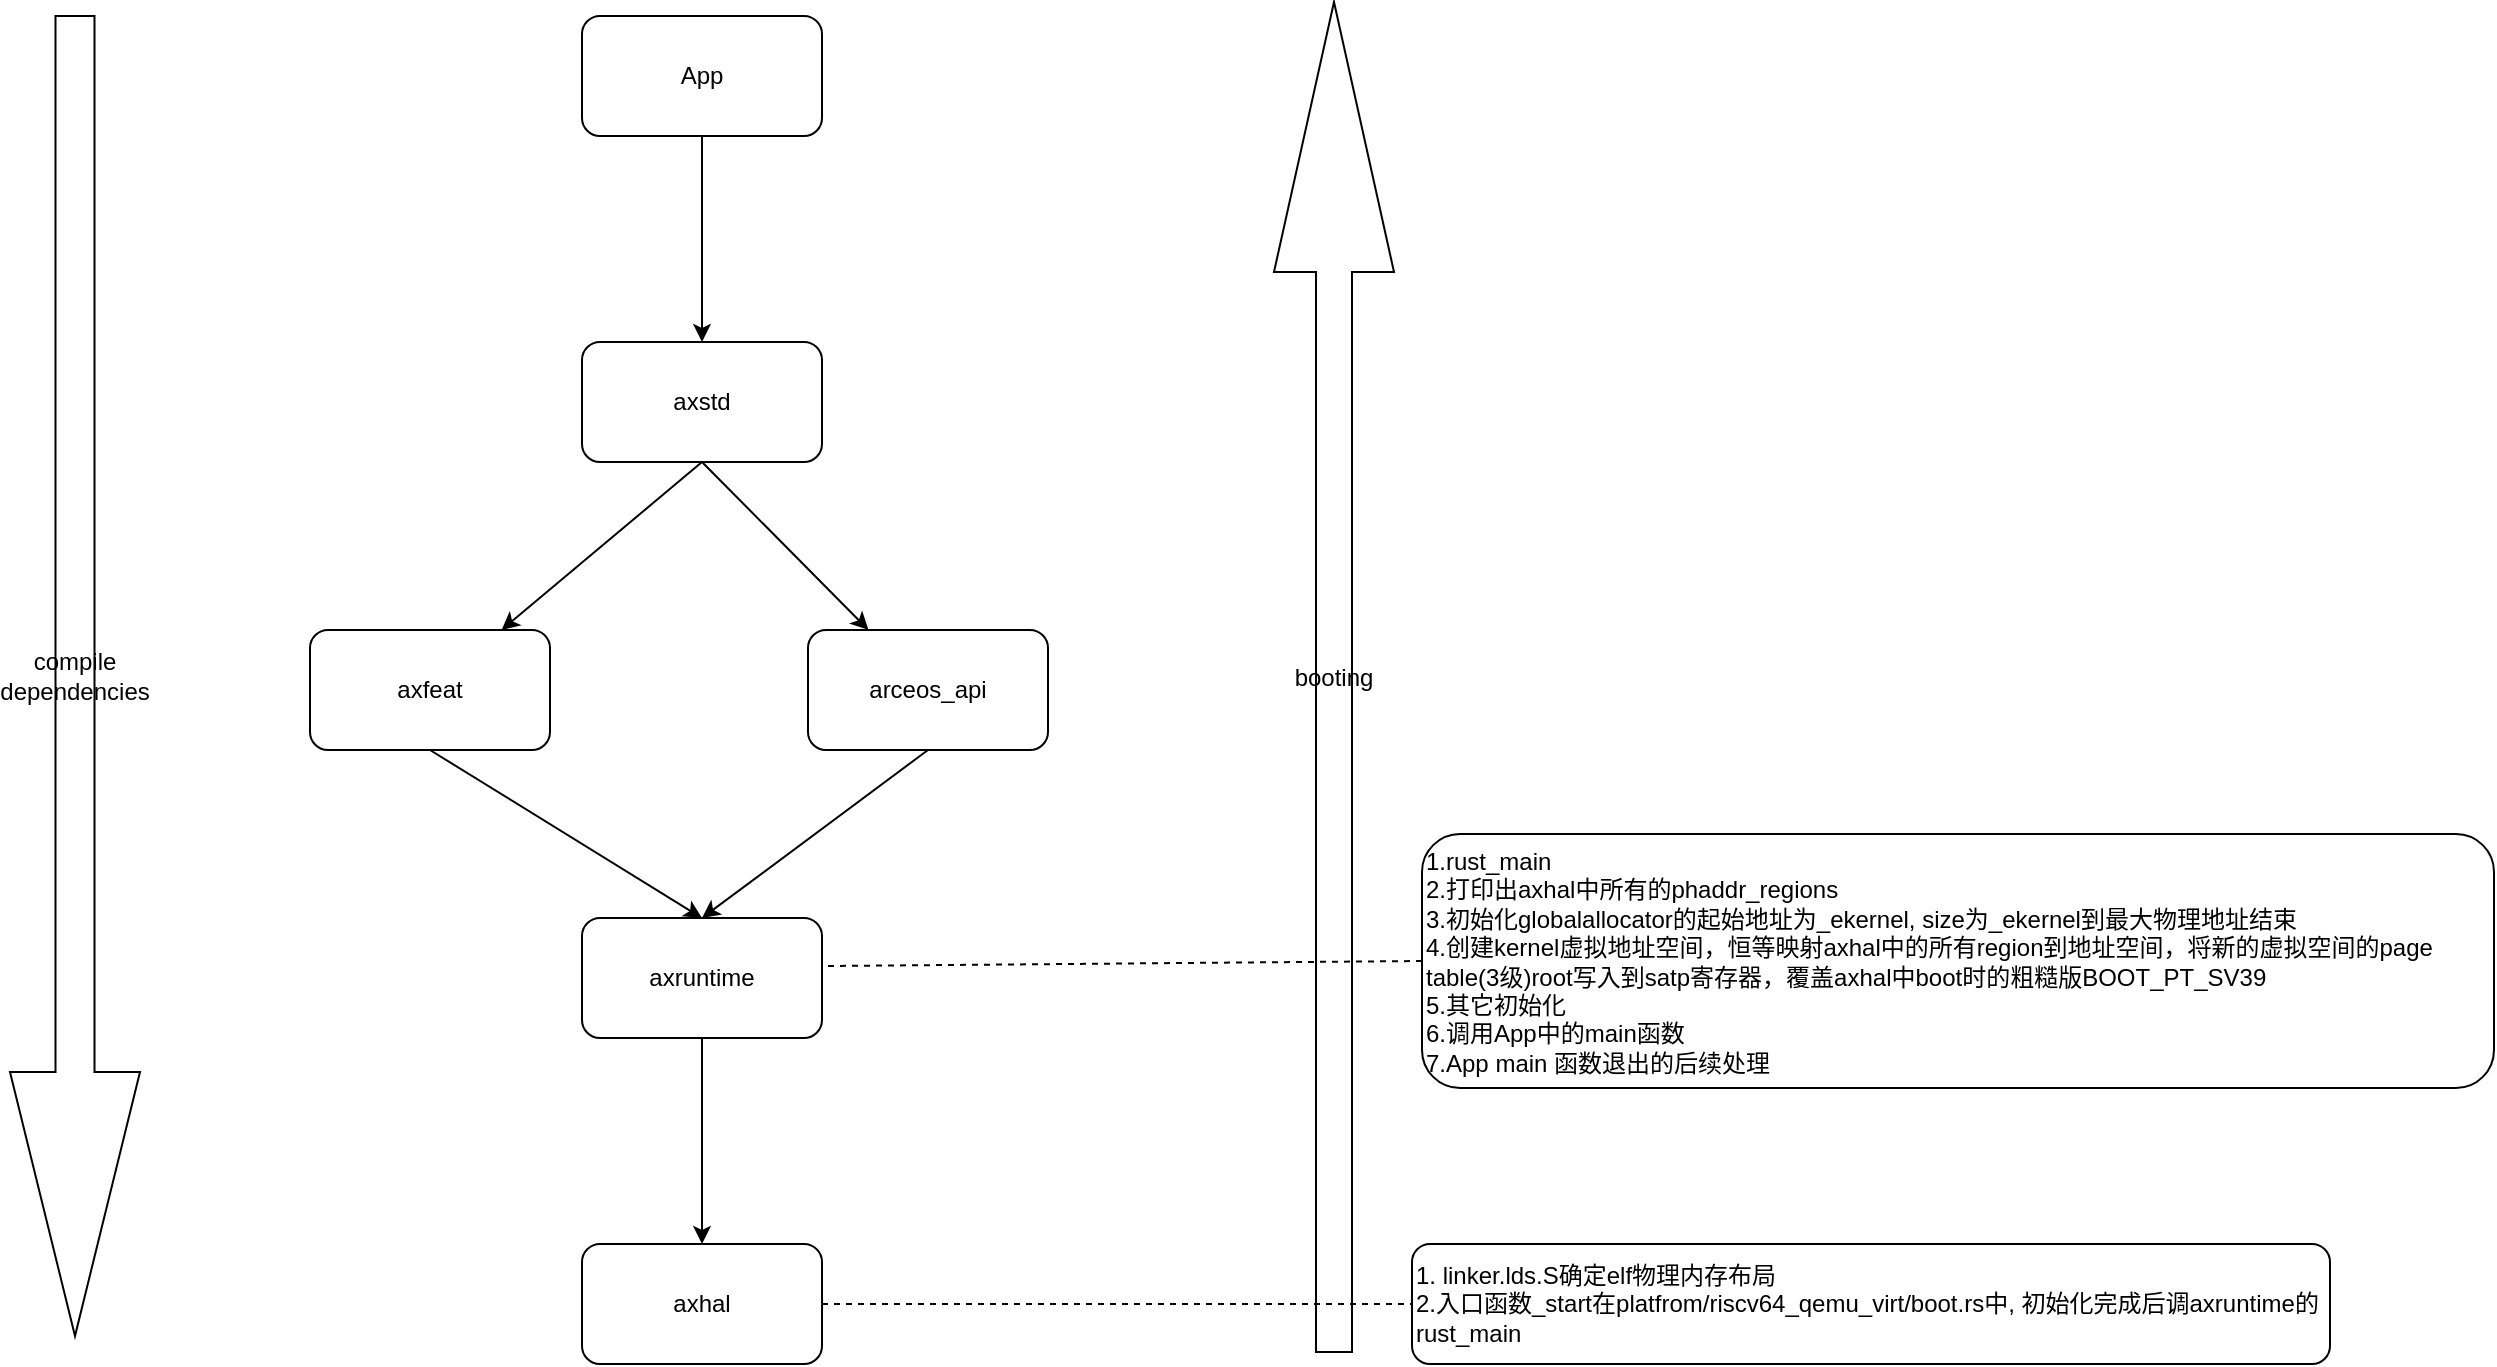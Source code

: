 <mxfile version="24.1.0" type="device">
  <diagram name="compile-boot-run" id="B1QgA41x7umtjb8jT5aA">
    <mxGraphModel dx="1418" dy="820" grid="0" gridSize="10" guides="1" tooltips="1" connect="1" arrows="1" fold="1" page="0" pageScale="1" pageWidth="827" pageHeight="1169" math="0" shadow="0">
      <root>
        <mxCell id="0" />
        <mxCell id="1" parent="0" />
        <mxCell id="VCimaqhqwFbfc0eMYyk4-9" style="edgeStyle=orthogonalEdgeStyle;rounded=0;orthogonalLoop=1;jettySize=auto;html=1;exitX=0.5;exitY=1;exitDx=0;exitDy=0;" edge="1" parent="1" source="VCimaqhqwFbfc0eMYyk4-1" target="VCimaqhqwFbfc0eMYyk4-2">
          <mxGeometry relative="1" as="geometry" />
        </mxCell>
        <mxCell id="VCimaqhqwFbfc0eMYyk4-1" value="App" style="rounded=1;whiteSpace=wrap;html=1;" vertex="1" parent="1">
          <mxGeometry x="383" y="193" width="120" height="60" as="geometry" />
        </mxCell>
        <mxCell id="VCimaqhqwFbfc0eMYyk4-10" style="rounded=0;orthogonalLoop=1;jettySize=auto;html=1;exitX=0.5;exitY=1;exitDx=0;exitDy=0;" edge="1" parent="1" source="VCimaqhqwFbfc0eMYyk4-2" target="VCimaqhqwFbfc0eMYyk4-3">
          <mxGeometry relative="1" as="geometry" />
        </mxCell>
        <mxCell id="VCimaqhqwFbfc0eMYyk4-11" style="rounded=0;orthogonalLoop=1;jettySize=auto;html=1;exitX=0.5;exitY=1;exitDx=0;exitDy=0;" edge="1" parent="1" source="VCimaqhqwFbfc0eMYyk4-2" target="VCimaqhqwFbfc0eMYyk4-4">
          <mxGeometry relative="1" as="geometry" />
        </mxCell>
        <mxCell id="VCimaqhqwFbfc0eMYyk4-2" value="axstd" style="rounded=1;whiteSpace=wrap;html=1;" vertex="1" parent="1">
          <mxGeometry x="383" y="356" width="120" height="60" as="geometry" />
        </mxCell>
        <mxCell id="VCimaqhqwFbfc0eMYyk4-12" style="rounded=0;orthogonalLoop=1;jettySize=auto;html=1;exitX=0.5;exitY=1;exitDx=0;exitDy=0;entryX=0.5;entryY=0;entryDx=0;entryDy=0;" edge="1" parent="1" source="VCimaqhqwFbfc0eMYyk4-3" target="VCimaqhqwFbfc0eMYyk4-5">
          <mxGeometry relative="1" as="geometry" />
        </mxCell>
        <mxCell id="VCimaqhqwFbfc0eMYyk4-3" value="axfeat" style="rounded=1;whiteSpace=wrap;html=1;" vertex="1" parent="1">
          <mxGeometry x="247" y="500" width="120" height="60" as="geometry" />
        </mxCell>
        <mxCell id="VCimaqhqwFbfc0eMYyk4-13" style="rounded=0;orthogonalLoop=1;jettySize=auto;html=1;exitX=0.5;exitY=1;exitDx=0;exitDy=0;entryX=0.5;entryY=0;entryDx=0;entryDy=0;" edge="1" parent="1" source="VCimaqhqwFbfc0eMYyk4-4" target="VCimaqhqwFbfc0eMYyk4-5">
          <mxGeometry relative="1" as="geometry" />
        </mxCell>
        <mxCell id="VCimaqhqwFbfc0eMYyk4-4" value="arceos_api" style="rounded=1;whiteSpace=wrap;html=1;" vertex="1" parent="1">
          <mxGeometry x="496" y="500" width="120" height="60" as="geometry" />
        </mxCell>
        <mxCell id="VCimaqhqwFbfc0eMYyk4-14" style="edgeStyle=orthogonalEdgeStyle;rounded=0;orthogonalLoop=1;jettySize=auto;html=1;exitX=0.5;exitY=1;exitDx=0;exitDy=0;" edge="1" parent="1" source="VCimaqhqwFbfc0eMYyk4-5" target="VCimaqhqwFbfc0eMYyk4-6">
          <mxGeometry relative="1" as="geometry" />
        </mxCell>
        <mxCell id="VCimaqhqwFbfc0eMYyk4-5" value="axruntime" style="rounded=1;whiteSpace=wrap;html=1;" vertex="1" parent="1">
          <mxGeometry x="383" y="644" width="120" height="60" as="geometry" />
        </mxCell>
        <mxCell id="VCimaqhqwFbfc0eMYyk4-6" value="axhal" style="rounded=1;whiteSpace=wrap;html=1;" vertex="1" parent="1">
          <mxGeometry x="383" y="807" width="120" height="60" as="geometry" />
        </mxCell>
        <mxCell id="VCimaqhqwFbfc0eMYyk4-7" value="compile dependencies" style="shape=singleArrow;direction=south;whiteSpace=wrap;html=1;" vertex="1" parent="1">
          <mxGeometry x="97" y="193" width="65" height="660" as="geometry" />
        </mxCell>
        <mxCell id="VCimaqhqwFbfc0eMYyk4-8" value="booting" style="shape=singleArrow;direction=north;whiteSpace=wrap;html=1;" vertex="1" parent="1">
          <mxGeometry x="729" y="186" width="60" height="675" as="geometry" />
        </mxCell>
        <mxCell id="VCimaqhqwFbfc0eMYyk4-15" value="1.rust_main&lt;div&gt;2.打印出axhal中所有的phaddr_regions&lt;/div&gt;&lt;div&gt;3.初始化globalallocator的起始地址为_ekernel, size为_ekernel到最大物理地址结束&lt;/div&gt;&lt;div&gt;4.创建kernel虚拟地址空间，恒等映射axhal中的所有region到地址空间，将新的虚拟空间的page table(3级)root写入到satp寄存器，覆盖axhal中boot时的粗糙版BOOT_PT_SV39&lt;/div&gt;&lt;div&gt;5.其它初始化&lt;/div&gt;&lt;div&gt;6.调用App中的main函数&lt;/div&gt;&lt;div&gt;7.App main&amp;nbsp;函数退出的后续处理&lt;/div&gt;" style="rounded=1;whiteSpace=wrap;html=1;align=left;" vertex="1" parent="1">
          <mxGeometry x="803" y="602" width="536" height="127" as="geometry" />
        </mxCell>
        <mxCell id="VCimaqhqwFbfc0eMYyk4-16" value="1. linker.lds.S确定elf物理内存布局&lt;div&gt;2.入口函数_start在platfrom/riscv64_qemu_virt/boot.rs中,&amp;nbsp;初始化完成后调axruntime的rust_main&lt;/div&gt;" style="rounded=1;whiteSpace=wrap;html=1;align=left;" vertex="1" parent="1">
          <mxGeometry x="798" y="807" width="459" height="60" as="geometry" />
        </mxCell>
        <mxCell id="VCimaqhqwFbfc0eMYyk4-17" value="" style="endArrow=none;dashed=1;html=1;rounded=0;exitX=1.025;exitY=0.4;exitDx=0;exitDy=0;exitPerimeter=0;entryX=0;entryY=0.5;entryDx=0;entryDy=0;" edge="1" parent="1" source="VCimaqhqwFbfc0eMYyk4-5" target="VCimaqhqwFbfc0eMYyk4-15">
          <mxGeometry width="50" height="50" relative="1" as="geometry">
            <mxPoint x="835" y="646" as="sourcePoint" />
            <mxPoint x="885" y="596" as="targetPoint" />
          </mxGeometry>
        </mxCell>
        <mxCell id="VCimaqhqwFbfc0eMYyk4-18" value="" style="endArrow=none;dashed=1;html=1;rounded=0;exitX=1;exitY=0.5;exitDx=0;exitDy=0;entryX=0;entryY=0.5;entryDx=0;entryDy=0;" edge="1" parent="1" source="VCimaqhqwFbfc0eMYyk4-6" target="VCimaqhqwFbfc0eMYyk4-16">
          <mxGeometry width="50" height="50" relative="1" as="geometry">
            <mxPoint x="516" y="678" as="sourcePoint" />
            <mxPoint x="813" y="676" as="targetPoint" />
          </mxGeometry>
        </mxCell>
      </root>
    </mxGraphModel>
  </diagram>
</mxfile>
